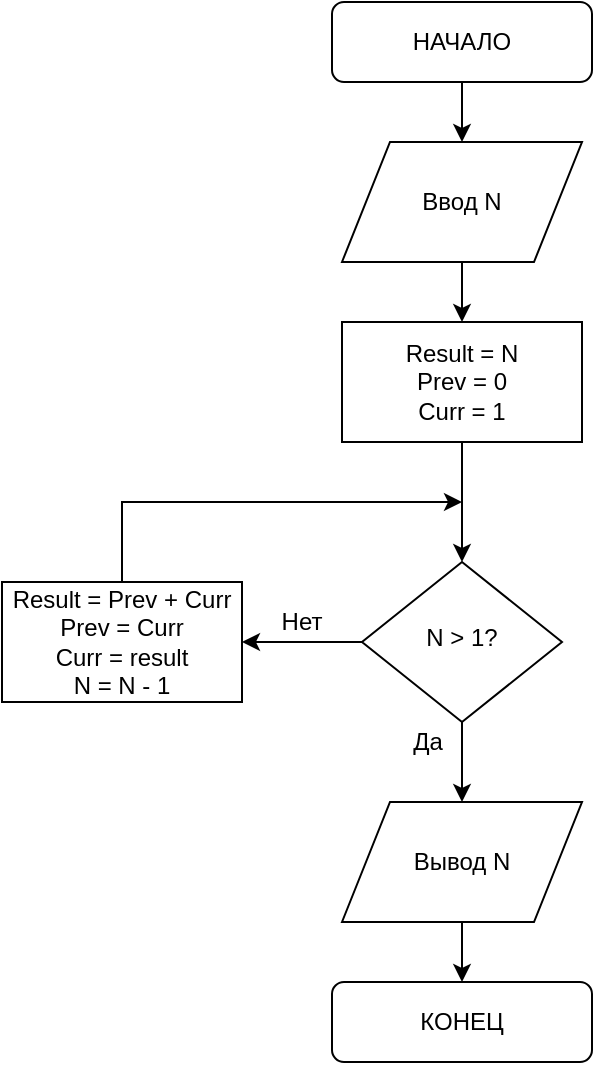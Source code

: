 <mxfile version="12.7.3" type="github"><diagram id="C5RBs43oDa-KdzZeNtuy" name="Page-1"><mxGraphModel dx="938" dy="574" grid="1" gridSize="10" guides="1" tooltips="1" connect="1" arrows="1" fold="1" page="1" pageScale="1" pageWidth="827" pageHeight="1169" math="0" shadow="0"><root><mxCell id="WIyWlLk6GJQsqaUBKTNV-0"/><mxCell id="WIyWlLk6GJQsqaUBKTNV-1" parent="WIyWlLk6GJQsqaUBKTNV-0"/><mxCell id="959yg0AatPcoPUhnRh3C-14" value="" style="edgeStyle=orthogonalEdgeStyle;rounded=0;orthogonalLoop=1;jettySize=auto;html=1;" edge="1" parent="WIyWlLk6GJQsqaUBKTNV-1" source="WIyWlLk6GJQsqaUBKTNV-6" target="959yg0AatPcoPUhnRh3C-12"><mxGeometry relative="1" as="geometry"/></mxCell><mxCell id="959yg0AatPcoPUhnRh3C-16" value="" style="edgeStyle=orthogonalEdgeStyle;rounded=0;orthogonalLoop=1;jettySize=auto;html=1;" edge="1" parent="WIyWlLk6GJQsqaUBKTNV-1" source="WIyWlLk6GJQsqaUBKTNV-6" target="959yg0AatPcoPUhnRh3C-3"><mxGeometry relative="1" as="geometry"/></mxCell><mxCell id="WIyWlLk6GJQsqaUBKTNV-6" value="N &amp;gt; 1?" style="rhombus;whiteSpace=wrap;html=1;shadow=0;fontFamily=Helvetica;fontSize=12;align=center;strokeWidth=1;spacing=6;spacingTop=-4;" parent="WIyWlLk6GJQsqaUBKTNV-1" vertex="1"><mxGeometry x="360" y="390" width="100" height="80" as="geometry"/></mxCell><mxCell id="959yg0AatPcoPUhnRh3C-6" style="edgeStyle=orthogonalEdgeStyle;rounded=0;orthogonalLoop=1;jettySize=auto;html=1;exitX=0.5;exitY=1;exitDx=0;exitDy=0;" edge="1" parent="WIyWlLk6GJQsqaUBKTNV-1" source="959yg0AatPcoPUhnRh3C-0" target="959yg0AatPcoPUhnRh3C-4"><mxGeometry relative="1" as="geometry"/></mxCell><mxCell id="959yg0AatPcoPUhnRh3C-0" value="Ввод N" style="shape=parallelogram;perimeter=parallelogramPerimeter;whiteSpace=wrap;html=1;" vertex="1" parent="WIyWlLk6GJQsqaUBKTNV-1"><mxGeometry x="350" y="180" width="120" height="60" as="geometry"/></mxCell><mxCell id="959yg0AatPcoPUhnRh3C-17" value="" style="edgeStyle=orthogonalEdgeStyle;rounded=0;orthogonalLoop=1;jettySize=auto;html=1;" edge="1" parent="WIyWlLk6GJQsqaUBKTNV-1" source="959yg0AatPcoPUhnRh3C-3" target="959yg0AatPcoPUhnRh3C-8"><mxGeometry relative="1" as="geometry"/></mxCell><mxCell id="959yg0AatPcoPUhnRh3C-3" value="Вывод N" style="shape=parallelogram;perimeter=parallelogramPerimeter;whiteSpace=wrap;html=1;" vertex="1" parent="WIyWlLk6GJQsqaUBKTNV-1"><mxGeometry x="350" y="510" width="120" height="60" as="geometry"/></mxCell><mxCell id="959yg0AatPcoPUhnRh3C-7" style="edgeStyle=orthogonalEdgeStyle;rounded=0;orthogonalLoop=1;jettySize=auto;html=1;exitX=0.5;exitY=1;exitDx=0;exitDy=0;entryX=0.5;entryY=0;entryDx=0;entryDy=0;" edge="1" parent="WIyWlLk6GJQsqaUBKTNV-1" source="959yg0AatPcoPUhnRh3C-4" target="WIyWlLk6GJQsqaUBKTNV-6"><mxGeometry relative="1" as="geometry"/></mxCell><mxCell id="959yg0AatPcoPUhnRh3C-4" value="Result = N&lt;br&gt;Prev = 0&lt;br&gt;Curr = 1" style="rounded=0;whiteSpace=wrap;html=1;" vertex="1" parent="WIyWlLk6GJQsqaUBKTNV-1"><mxGeometry x="350" y="270" width="120" height="60" as="geometry"/></mxCell><mxCell id="959yg0AatPcoPUhnRh3C-8" value="КОНЕЦ" style="rounded=1;whiteSpace=wrap;html=1;" vertex="1" parent="WIyWlLk6GJQsqaUBKTNV-1"><mxGeometry x="345" y="600" width="130" height="40" as="geometry"/></mxCell><mxCell id="959yg0AatPcoPUhnRh3C-11" style="edgeStyle=orthogonalEdgeStyle;rounded=0;orthogonalLoop=1;jettySize=auto;html=1;exitX=0.5;exitY=1;exitDx=0;exitDy=0;entryX=0.5;entryY=0;entryDx=0;entryDy=0;" edge="1" parent="WIyWlLk6GJQsqaUBKTNV-1" source="959yg0AatPcoPUhnRh3C-9" target="959yg0AatPcoPUhnRh3C-0"><mxGeometry relative="1" as="geometry"/></mxCell><mxCell id="959yg0AatPcoPUhnRh3C-9" value="НАЧАЛО" style="rounded=1;whiteSpace=wrap;html=1;" vertex="1" parent="WIyWlLk6GJQsqaUBKTNV-1"><mxGeometry x="345" y="110" width="130" height="40" as="geometry"/></mxCell><mxCell id="959yg0AatPcoPUhnRh3C-15" style="edgeStyle=orthogonalEdgeStyle;rounded=0;orthogonalLoop=1;jettySize=auto;html=1;exitX=0.5;exitY=0;exitDx=0;exitDy=0;" edge="1" parent="WIyWlLk6GJQsqaUBKTNV-1" source="959yg0AatPcoPUhnRh3C-12"><mxGeometry relative="1" as="geometry"><mxPoint x="410" y="360" as="targetPoint"/><Array as="points"><mxPoint x="240" y="360"/></Array></mxGeometry></mxCell><mxCell id="959yg0AatPcoPUhnRh3C-12" value="Result = Prev + Curr&lt;br&gt;Prev = Curr&lt;br&gt;Curr = result&lt;br&gt;N = N - 1" style="rounded=0;whiteSpace=wrap;html=1;" vertex="1" parent="WIyWlLk6GJQsqaUBKTNV-1"><mxGeometry x="180" y="400" width="120" height="60" as="geometry"/></mxCell><mxCell id="959yg0AatPcoPUhnRh3C-18" value="Нет" style="text;html=1;strokeColor=none;fillColor=none;align=center;verticalAlign=middle;whiteSpace=wrap;rounded=0;" vertex="1" parent="WIyWlLk6GJQsqaUBKTNV-1"><mxGeometry x="310" y="410" width="40" height="20" as="geometry"/></mxCell><mxCell id="959yg0AatPcoPUhnRh3C-19" value="Да" style="text;html=1;strokeColor=none;fillColor=none;align=center;verticalAlign=middle;whiteSpace=wrap;rounded=0;" vertex="1" parent="WIyWlLk6GJQsqaUBKTNV-1"><mxGeometry x="373" y="470" width="40" height="20" as="geometry"/></mxCell></root></mxGraphModel></diagram></mxfile>